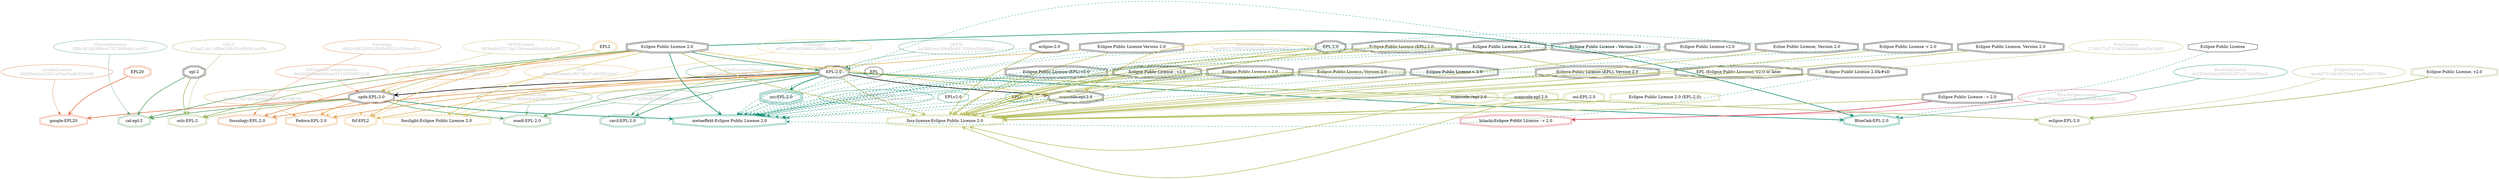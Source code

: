 strict digraph {
    node [shape=box];
    graph [splines=curved];
    1560 [label="SPDXLicense\n8036e8d02270e21b0cee4d8c468a5ad8"
         ,fontcolor=gray
         ,color="#b8bf62"
         ,fillcolor="beige;1"
         ,shape=ellipse];
    1561 [label="spdx:EPL-2.0"
         ,shape=doubleoctagon];
    1562 [label="EPL-2.0"
         ,shape=doubleoctagon];
    1563 [label="Eclipse Public License 2.0"
         ,shape=doubleoctagon];
    5653 [label="GoogleLicense\n36b3feebca32421ef3aa5aafb3240d8f"
         ,fontcolor=gray
         ,color="#e06f45"
         ,fillcolor="beige;1"
         ,shape=ellipse];
    5654 [label="google:EPL20"
         ,color="#e06f45"
         ,shape=doubleoctagon];
    5655 [label=EPL20
         ,color="#e06f45"
         ,shape=doubleoctagon];
    6323 [label="FedoraEntry\n60c2c276e7d01acb9d092bb7b97d8781"
         ,fontcolor=gray
         ,color="#e09d4b"
         ,fillcolor="beige;1"
         ,shape=ellipse];
    6324 [label="Fedora:EPL-2.0"
         ,color="#e09d4b"
         ,shape=doubleoctagon];
    9390 [label="Eclipse Public License"
         ,shape=octagon];
    9392 [label="BlueOakCouncil\ndc282404bab49393287cd70fa5f6facb"
         ,fontcolor=gray
         ,color="#00876c"
         ,fillcolor="beige;1"
         ,shape=ellipse];
    9393 [label="BlueOak:EPL-2.0"
         ,color="#00876c"
         ,shape=doubleoctagon];
    9539 [label="OSADLRule\nb6b496715636cfb4df283b8fe351811a"
         ,fontcolor=gray
         ,color="#58a066"
         ,fillcolor="beige;1"
         ,shape=ellipse];
    9540 [label="osadl:EPL-2.0"
         ,color="#58a066"
         ,shape=doubleoctagon];
    9850 [label="OSADLMatrix\n75c8321772f58cfb758b6d7ca254cbe4"
         ,fontcolor=gray
         ,color="#58a066"
         ,fillcolor="beige;1"
         ,shape=ellipse];
    10153 [label=EPL,shape=octagon];
    10157 [label="FSF\n8eec6df9aeebcf8278b37c9930014cb7"
          ,fontcolor=gray
          ,color="#deb256"
          ,fillcolor="beige;1"
          ,shape=ellipse];
    10158 [label="fsf:EPL2"
          ,color="#deb256"
          ,shape=doubleoctagon];
    10159 [label=EPL2
          ,color="#deb256"
          ,shape=doubleoctagon];
    10160 [label="Eclipse Public License Version 2.0"
          ,shape=doubleoctagon];
    10926 [label="ChooseALicense\n1ff8c581db388e437f27889c6d1ac453"
          ,fontcolor=gray
          ,color="#58a066"
          ,fillcolor="beige;1"
          ,shape=ellipse];
    10927 [label="cal:epl-2"
          ,color="#58a066"
          ,shape=doubleoctagon];
    10928 [label="epl-2"
          ,shape=doubleoctagon];
    15200 [label="ScancodeData\n7eadd93170d05292afc3db2090ecb482"
          ,fontcolor=gray
          ,color="#dac767"
          ,fillcolor="beige;1"
          ,shape=ellipse];
    15201 [label="scancode:epl-2.0"
          ,shape=doubleoctagon];
    15202 [label="EPL 2.0"
          ,shape=doubleoctagon];
    25877 [label="OSLC\nf16ad7ab13d8be290c55ef96f41ae50a"
          ,fontcolor=gray
          ,color="#98b561"
          ,fillcolor="beige;1"
          ,shape=ellipse];
    25878 [label="oslc:EPL-2"
          ,color="#98b561"
          ,shape=doubleoctagon];
    27781 [label="Fossology\n06b2498220822f040d6325c330eae531"
          ,fontcolor=gray
          ,color="#e18745"
          ,fillcolor="beige;1"
          ,shape=ellipse];
    27782 [label="fossology:EPL-2.0"
          ,color="#e18745"
          ,shape=doubleoctagon];
    28290 [label="OKFN\n3a2d81bcc166afbb8470584a534dfd45"
          ,fontcolor=gray
          ,color="#379469"
          ,fillcolor="beige;1"
          ,shape=ellipse];
    28291 [label="eclipse-2.0"
          ,shape=doubleoctagon];
    28668 [label="OrtLicenseCategorization\n9a3db6854ac890aac5510cf5b8f1314f"
          ,fontcolor=gray
          ,color="#e06f45"
          ,fillcolor="beige;1"
          ,shape=ellipse];
    35443 [label="OrtLicenseCategorization\n951b48811950f141e0f743277b9c6f15"
          ,fontcolor=gray
          ,color="#e09d4b"
          ,fillcolor="beige;1"
          ,shape=ellipse];
    36772 [label="CavilLicenseChange\n2bb85487de5d53d8d76729bcc1e9f2e3"
          ,fontcolor=gray
          ,color="#379469"
          ,fillcolor="beige;1"
          ,shape=ellipse];
    36773 [label="cavil:EPL-2.0"
          ,color="#379469"
          ,shape=doubleoctagon];
    41745 [label="MetaeffektLicense\ne7b427cd1cc37d6491ac7b9fb64ada6c"
          ,fontcolor=gray
          ,color="#00876c"
          ,fillcolor="beige;1"
          ,shape=ellipse];
    41746 [label="metaeffekt:Eclipse Public License 2.0"
          ,color="#00876c"
          ,shape=doubleoctagon];
    41747 [label="Eclipse Public License (EPL) v2.0"
          ,shape=doubleoctagon];
    41748 [label="Eclipse Public License - Version 2.0"
          ,shape=doubleoctagon];
    41749 [label="Eclipse Public License 2.0&#xD"
          ,shape=doubleoctagon];
    41750 [label="Eclipse Public License v2.0"
          ,shape=doubleoctagon];
    41751 [label="Eclipse Public License, Version 2.0"
          ,shape=doubleoctagon];
    41752 [label="Eclipse Public License (EPL) 2.0"
          ,shape=doubleoctagon];
    41753 [label="Eclipse Public License (EPL), Version 2.0"
          ,shape=doubleoctagon];
    41754 [label="Eclise Public License, Version 2.0"
          ,shape=doubleoctagon];
    41755 [label="EPL (Eclipse Public License), V2.0 or later"
          ,shape=doubleoctagon];
    41756 [label="EPLv2.0"
          ,color="#00876c"
          ,shape=octagon];
    41757 [label=EPLv´´
          ,color="#00876c"
          ,shape=octagon];
    41758 [label="Eclipse Public Licence, Version 2.0"
          ,shape=doubleoctagon];
    41759 [label="Eclipse Public License - v2.0"
          ,shape=doubleoctagon];
    41760 [label="Eclipse Public License -v 2.0"
          ,shape=doubleoctagon];
    41761 [label="Eclipse Public License v 2.0"
          ,shape=doubleoctagon];
    41762 [label="Eclipse Public License, V 2.0"
          ,shape=doubleoctagon];
    41763 [label="Eclipse Public License v. 2.0"
          ,shape=doubleoctagon];
    41764 [label="osi:EPL-2.0"
          ,color="#00876c"
          ,shape=tripleoctagon];
    50478 [label="FossLicense\n27d8c37cf751b622c0846aca93c1b0f1"
          ,fontcolor=gray
          ,color="#b8bf62"
          ,fillcolor="beige;1"
          ,shape=ellipse];
    50479 [label="foss-license:Eclipse Public License 2.0"
          ,color="#b8bf62"
          ,shape=doubleoctagon];
    50480 [label="Eclipse Public License - v 2.0"
          ,shape=doubleoctagon];
    50481 [label="scancode://epl-2.0"
          ,color="#b8bf62"
          ,shape=doubleoctagon];
    50482 [label="scancode:epl-2.0"
          ,color="#b8bf62"
          ,shape=doubleoctagon];
    50483 [label="osi:EPL-2.0"
          ,color="#b8bf62"
          ,shape=doubleoctagon];
    50484 [label="Eclipse Public License 2.0 (EPL-2.0)"
          ,color="#b8bf62"
          ,shape=doubleoctagon];
    51191 [label="FOSSLight\nef571ef0063388812680da1c27ecebb5"
          ,fontcolor=gray
          ,color="#dac767"
          ,fillcolor="beige;1"
          ,shape=ellipse];
    51192 [label="fosslight:Eclipse Public License 2.0"
          ,color="#dac767"
          ,shape=doubleoctagon];
    53702 [label="HitachiOpenLicense\nde4235eb636745dbaaad604bd8a85c41"
          ,fontcolor=gray
          ,color="#d43d51"
          ,fillcolor="beige;1"
          ,shape=ellipse];
    53703 [label="hitachi:Eclipse Public License - v 2.0"
          ,color="#d43d51"
          ,shape=doubleoctagon];
    54273 [label="EclipseLicense\naca6d701cfec9325da14ad9ab957f6bc"
          ,fontcolor=gray
          ,color="#98b561"
          ,fillcolor="beige;1"
          ,shape=ellipse];
    54274 [label="eclipse:EPL-2.0"
          ,color="#98b561"
          ,shape=doubleoctagon];
    54275 [label="Eclipse Public License, v2.0"
          ,color="#98b561"
          ,shape=doubleoctagon];
    1560 -> 1561 [weight=0.5
                 ,color="#b8bf62"];
    1561 -> 5654 [style=bold
                 ,arrowhead=vee
                 ,weight=0.7
                 ,color="#e06f45"];
    1561 -> 6324 [style=bold
                 ,arrowhead=vee
                 ,weight=0.7
                 ,color="#e09d4b"];
    1561 -> 9540 [style=bold
                 ,arrowhead=vee
                 ,weight=0.7
                 ,color="#58a066"];
    1561 -> 10158 [style=dashed
                  ,arrowhead=vee
                  ,weight=0.5
                  ,color="#deb256"];
    1561 -> 10927 [style=bold
                  ,arrowhead=vee
                  ,weight=0.7
                  ,color="#58a066"];
    1561 -> 25878 [style=bold
                  ,arrowhead=vee
                  ,weight=0.7
                  ,color="#98b561"];
    1561 -> 41746 [style=bold
                  ,arrowhead=vee
                  ,weight=0.7
                  ,color="#00876c"];
    1562 -> 1561 [style=bold
                 ,arrowhead=vee
                 ,weight=0.7];
    1562 -> 6324 [style=bold
                 ,arrowhead=vee
                 ,weight=0.7
                 ,color="#e09d4b"];
    1562 -> 6324 [style=bold
                 ,arrowhead=vee
                 ,weight=0.7
                 ,color="#e09d4b"];
    1562 -> 9393 [style=bold
                 ,arrowhead=vee
                 ,weight=0.7
                 ,color="#00876c"];
    1562 -> 9540 [style=bold
                 ,arrowhead=vee
                 ,weight=0.7
                 ,color="#58a066"];
    1562 -> 15201 [style=bold
                  ,arrowhead=vee
                  ,weight=0.7];
    1562 -> 27782 [style=bold
                  ,arrowhead=vee
                  ,weight=0.7
                  ,color="#e18745"];
    1562 -> 36773 [style=bold
                  ,arrowhead=vee
                  ,weight=0.7
                  ,color="#379469"];
    1562 -> 36773 [style=bold
                  ,arrowhead=vee
                  ,weight=0.7
                  ,color="#379469"];
    1562 -> 41746 [style=dashed
                  ,arrowhead=vee
                  ,weight=0.5
                  ,color="#00876c"];
    1562 -> 41764 [style=bold
                  ,arrowhead=vee
                  ,weight=0.7
                  ,color="#00876c"];
    1562 -> 50479 [style=bold
                  ,arrowhead=vee
                  ,weight=0.7
                  ,color="#b8bf62"];
    1562 -> 51192 [style=bold
                  ,arrowhead=vee
                  ,weight=0.7
                  ,color="#dac767"];
    1562 -> 54274 [style=bold
                  ,arrowhead=vee
                  ,weight=0.7
                  ,color="#98b561"];
    1563 -> 1561 [style=bold
                 ,arrowhead=vee
                 ,weight=0.7
                 ,color="#b8bf62"];
    1563 -> 1562 [style=bold
                 ,arrowhead=vee
                 ,weight=0.7
                 ,color="#379469"];
    1563 -> 6324 [style=dashed
                 ,arrowhead=vee
                 ,weight=0.5
                 ,color="#e09d4b"];
    1563 -> 9393 [style=bold
                 ,arrowhead=vee
                 ,weight=0.7
                 ,color="#00876c"];
    1563 -> 10927 [style=bold
                  ,arrowhead=vee
                  ,weight=0.7
                  ,color="#58a066"];
    1563 -> 15201 [style=bold
                  ,arrowhead=vee
                  ,weight=0.7
                  ,color="#dac767"];
    1563 -> 25878 [style=bold
                  ,arrowhead=vee
                  ,weight=0.7
                  ,color="#98b561"];
    1563 -> 27782 [style=bold
                  ,arrowhead=vee
                  ,weight=0.7
                  ,color="#e18745"];
    1563 -> 41746 [style=bold
                  ,arrowhead=vee
                  ,weight=0.7
                  ,color="#00876c"];
    1563 -> 41746 [style=bold
                  ,arrowhead=vee
                  ,weight=0.7
                  ,color="#00876c"];
    1563 -> 50479 [style=bold
                  ,arrowhead=vee
                  ,weight=0.7
                  ,color="#b8bf62"];
    1563 -> 51192 [style=bold
                  ,arrowhead=vee
                  ,weight=0.7
                  ,color="#dac767"];
    5653 -> 5654 [weight=0.5
                 ,color="#e06f45"];
    5655 -> 5654 [style=bold
                 ,arrowhead=vee
                 ,weight=0.7
                 ,color="#e06f45"];
    6323 -> 6324 [weight=0.5
                 ,color="#e09d4b"];
    9390 -> 9393 [style=dashed
                 ,arrowhead=vee
                 ,weight=0.5
                 ,color="#00876c"];
    9392 -> 9393 [weight=0.5
                 ,color="#00876c"];
    9539 -> 9540 [weight=0.5
                 ,color="#58a066"];
    9850 -> 9540 [weight=0.5
                 ,color="#58a066"];
    10153 -> 41746 [style=dashed
                   ,arrowhead=vee
                   ,weight=0.5
                   ,color="#00876c"];
    10157 -> 10158 [weight=0.5
                   ,color="#deb256"];
    10159 -> 10158 [style=bold
                   ,arrowhead=vee
                   ,weight=0.7
                   ,color="#deb256"];
    10160 -> 10158 [style=bold
                   ,arrowhead=vee
                   ,weight=0.7
                   ,color="#deb256"];
    10160 -> 41746 [style=dashed
                   ,arrowhead=vee
                   ,weight=0.5
                   ,color="#00876c"];
    10160 -> 50479 [style=bold
                   ,arrowhead=vee
                   ,weight=0.7
                   ,color="#b8bf62"];
    10926 -> 10927 [weight=0.5
                   ,color="#58a066"];
    10928 -> 10927 [style=bold
                   ,arrowhead=vee
                   ,weight=0.7
                   ,color="#58a066"];
    10928 -> 25878 [style=bold
                   ,arrowhead=vee
                   ,weight=0.7
                   ,color="#98b561"];
    15200 -> 15201 [weight=0.5
                   ,color="#dac767"];
    15201 -> 41746 [style=dashed
                   ,arrowhead=vee
                   ,weight=0.5
                   ,color="#00876c"];
    15201 -> 50479 [style=bold
                   ,arrowhead=vee
                   ,weight=0.7
                   ,color="#b8bf62"];
    15202 -> 15201 [style=bold
                   ,arrowhead=vee
                   ,weight=0.7
                   ,color="#dac767"];
    15202 -> 41746 [style=dashed
                   ,arrowhead=vee
                   ,weight=0.5
                   ,color="#00876c"];
    15202 -> 50479 [style=bold
                   ,arrowhead=vee
                   ,weight=0.7
                   ,color="#b8bf62"];
    25877 -> 25878 [weight=0.5
                   ,color="#98b561"];
    27781 -> 27782 [weight=0.5
                   ,color="#e18745"];
    28290 -> 1562 [weight=0.5
                  ,color="#379469"];
    28291 -> 1562 [style=dashed
                  ,arrowhead=vee
                  ,weight=0.5
                  ,color="#379469"];
    28291 -> 41746 [style=dashed
                   ,arrowhead=vee
                   ,weight=0.5
                   ,color="#00876c"];
    28291 -> 50479 [style=bold
                   ,arrowhead=vee
                   ,weight=0.7
                   ,color="#b8bf62"];
    28668 -> 1561 [weight=0.5
                  ,color="#e06f45"];
    35443 -> 1561 [weight=0.5
                  ,color="#e09d4b"];
    36772 -> 36773 [weight=0.5
                   ,color="#379469"];
    41745 -> 41746 [weight=0.5
                   ,color="#00876c"];
    41747 -> 41746 [style=dashed
                   ,arrowhead=vee
                   ,weight=0.5
                   ,color="#00876c"];
    41747 -> 50479 [style=bold
                   ,arrowhead=vee
                   ,weight=0.7
                   ,color="#b8bf62"];
    41748 -> 41746 [style=dashed
                   ,arrowhead=vee
                   ,weight=0.5
                   ,color="#00876c"];
    41748 -> 50479 [style=bold
                   ,arrowhead=vee
                   ,weight=0.7
                   ,color="#b8bf62"];
    41749 -> 41746 [style=dashed
                   ,arrowhead=vee
                   ,weight=0.5
                   ,color="#00876c"];
    41749 -> 50479 [style=bold
                   ,arrowhead=vee
                   ,weight=0.7
                   ,color="#b8bf62"];
    41750 -> 41746 [style=dashed
                   ,arrowhead=vee
                   ,weight=0.5
                   ,color="#00876c"];
    41750 -> 50479 [style=bold
                   ,arrowhead=vee
                   ,weight=0.7
                   ,color="#b8bf62"];
    41751 -> 41746 [style=dashed
                   ,arrowhead=vee
                   ,weight=0.5
                   ,color="#00876c"];
    41751 -> 50479 [style=bold
                   ,arrowhead=vee
                   ,weight=0.7
                   ,color="#b8bf62"];
    41752 -> 41746 [style=dashed
                   ,arrowhead=vee
                   ,weight=0.5
                   ,color="#00876c"];
    41752 -> 50479 [style=bold
                   ,arrowhead=vee
                   ,weight=0.7
                   ,color="#b8bf62"];
    41753 -> 41746 [style=dashed
                   ,arrowhead=vee
                   ,weight=0.5
                   ,color="#00876c"];
    41753 -> 50479 [style=bold
                   ,arrowhead=vee
                   ,weight=0.7
                   ,color="#b8bf62"];
    41754 -> 41746 [style=dashed
                   ,arrowhead=vee
                   ,weight=0.5
                   ,color="#00876c"];
    41754 -> 50479 [style=bold
                   ,arrowhead=vee
                   ,weight=0.7
                   ,color="#b8bf62"];
    41755 -> 41746 [style=dashed
                   ,arrowhead=vee
                   ,weight=0.5
                   ,color="#00876c"];
    41755 -> 50479 [style=bold
                   ,arrowhead=vee
                   ,weight=0.7
                   ,color="#b8bf62"];
    41756 -> 41746 [style=dashed
                   ,arrowhead=vee
                   ,weight=0.5
                   ,color="#00876c"];
    41757 -> 41746 [style=dashed
                   ,arrowhead=vee
                   ,weight=0.5
                   ,color="#00876c"];
    41758 -> 41746 [style=dashed
                   ,arrowhead=vee
                   ,weight=0.5
                   ,color="#00876c"];
    41758 -> 50479 [style=bold
                   ,arrowhead=vee
                   ,weight=0.7
                   ,color="#b8bf62"];
    41759 -> 41746 [style=dashed
                   ,arrowhead=vee
                   ,weight=0.5
                   ,color="#00876c"];
    41759 -> 50479 [style=bold
                   ,arrowhead=vee
                   ,weight=0.7
                   ,color="#b8bf62"];
    41760 -> 41746 [style=dashed
                   ,arrowhead=vee
                   ,weight=0.5
                   ,color="#00876c"];
    41760 -> 50479 [style=bold
                   ,arrowhead=vee
                   ,weight=0.7
                   ,color="#b8bf62"];
    41761 -> 41746 [style=dashed
                   ,arrowhead=vee
                   ,weight=0.5
                   ,color="#00876c"];
    41761 -> 50479 [style=bold
                   ,arrowhead=vee
                   ,weight=0.7
                   ,color="#b8bf62"];
    41762 -> 41746 [style=dashed
                   ,arrowhead=vee
                   ,weight=0.5
                   ,color="#00876c"];
    41762 -> 50479 [style=bold
                   ,arrowhead=vee
                   ,weight=0.7
                   ,color="#b8bf62"];
    41763 -> 41746 [style=dashed
                   ,arrowhead=vee
                   ,weight=0.5
                   ,color="#00876c"];
    41763 -> 50479 [style=bold
                   ,arrowhead=vee
                   ,weight=0.7
                   ,color="#b8bf62"];
    41764 -> 41746 [style=dashed
                   ,arrowhead=vee
                   ,weight=0.5
                   ,color="#00876c"];
    50478 -> 50479 [weight=0.5
                   ,color="#b8bf62"];
    50480 -> 50479 [style=bold
                   ,arrowhead=vee
                   ,weight=0.7
                   ,color="#b8bf62"];
    50480 -> 53703 [style=bold
                   ,arrowhead=vee
                   ,weight=0.7
                   ,color="#d43d51"];
    50481 -> 50479 [style=bold
                   ,arrowhead=vee
                   ,weight=0.7
                   ,color="#b8bf62"];
    50482 -> 50479 [style=bold
                   ,arrowhead=vee
                   ,weight=0.7
                   ,color="#b8bf62"];
    50483 -> 50479 [style=bold
                   ,arrowhead=vee
                   ,weight=0.7
                   ,color="#b8bf62"];
    50484 -> 50479 [style=bold
                   ,arrowhead=vee
                   ,weight=0.7
                   ,color="#b8bf62"];
    51191 -> 51192 [weight=0.5
                   ,color="#dac767"];
    53702 -> 53703 [weight=0.5
                   ,color="#d43d51"];
    54273 -> 54274 [weight=0.5
                   ,color="#98b561"];
    54275 -> 54274 [style=bold
                   ,arrowhead=vee
                   ,weight=0.7
                   ,color="#98b561"];
}
